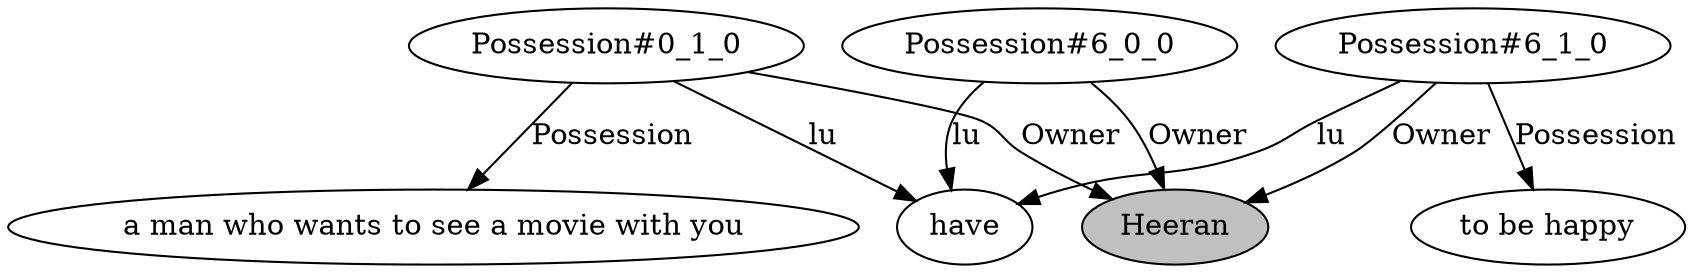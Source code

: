 // The Round Table
digraph {
	0 [label=Heeran fillcolor=gray style=filled]
	1 [label="Possession#0_1_0"]
	2 [label=have]
	3 [label="a man who wants to see a movie with you"]
	1 -> 2 [label=lu]
	1 -> 0 [label=Owner]
	1 -> 3 [label=Possession]
	4 [label="Possession#6_0_0"]
	4 -> 2 [label=lu]
	4 -> 0 [label=Owner]
	5 [label="Possession#6_1_0"]
	6 [label="to be happy"]
	5 -> 2 [label=lu]
	5 -> 0 [label=Owner]
	5 -> 6 [label=Possession]
}
